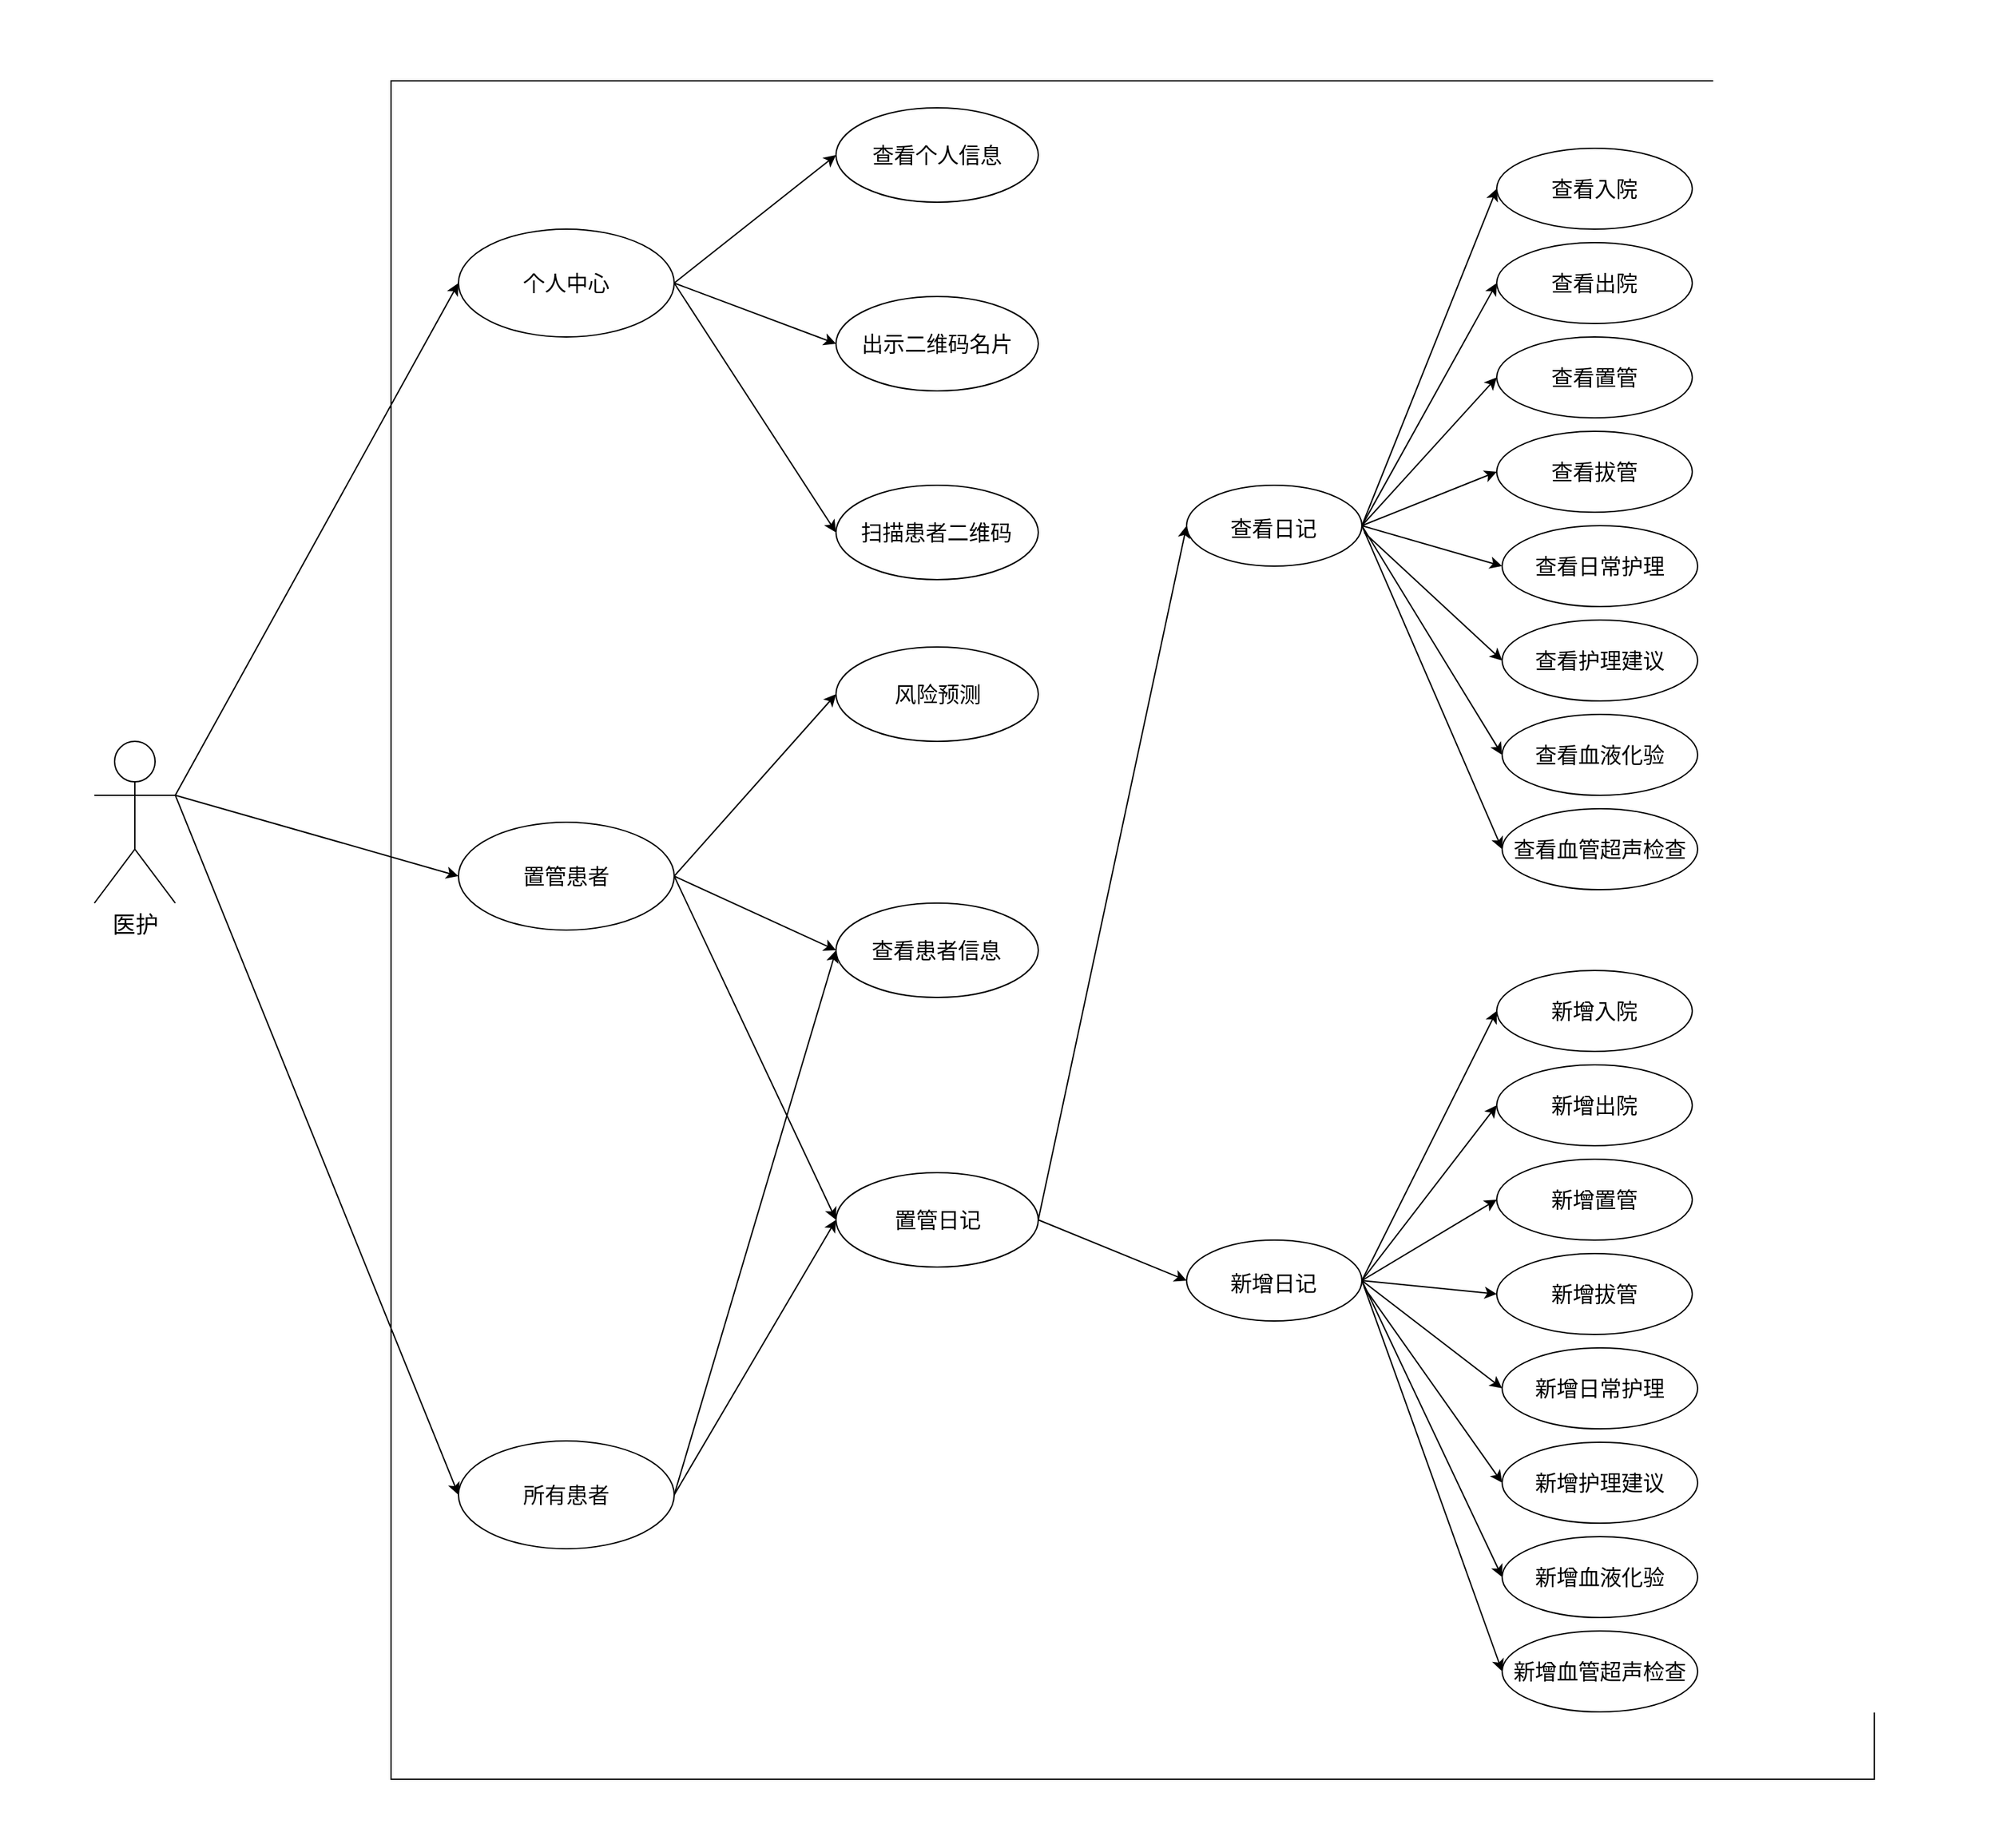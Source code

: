 <mxfile version="24.2.5" type="github">
  <diagram name="第 1 页" id="9FuAQy3JTvqWWIftWs33">
    <mxGraphModel dx="1201" dy="833" grid="1" gridSize="10" guides="1" tooltips="1" connect="1" arrows="1" fold="1" page="1" pageScale="1" pageWidth="827" pageHeight="1169" math="0" shadow="0">
      <root>
        <mxCell id="0" />
        <mxCell id="1" parent="0" />
        <mxCell id="ichc71M4sZUzO8VB6wK0-1" value="" style="rounded=0;whiteSpace=wrap;html=1;strokeColor=none;movable=1;resizable=1;rotatable=1;deletable=1;editable=1;locked=0;connectable=1;" parent="1" vertex="1">
          <mxGeometry x="130" y="20" width="1480" height="1370" as="geometry" />
        </mxCell>
        <mxCell id="ichc71M4sZUzO8VB6wK0-3" value="" style="rounded=0;whiteSpace=wrap;html=1;movable=1;resizable=1;rotatable=1;deletable=1;editable=1;locked=0;connectable=1;" parent="1" vertex="1">
          <mxGeometry x="420" y="80" width="1100" height="1260" as="geometry" />
        </mxCell>
        <mxCell id="ichc71M4sZUzO8VB6wK0-2" value="医护" style="shape=umlActor;verticalLabelPosition=bottom;verticalAlign=top;html=1;outlineConnect=0;fontSize=17;" parent="1" vertex="1">
          <mxGeometry x="200" y="570" width="60" height="120" as="geometry" />
        </mxCell>
        <mxCell id="ichc71M4sZUzO8VB6wK0-4" value="" style="endArrow=classic;html=1;rounded=0;exitX=1;exitY=0.333;exitDx=0;exitDy=0;exitPerimeter=0;entryX=0;entryY=0.5;entryDx=0;entryDy=0;" parent="1" source="ichc71M4sZUzO8VB6wK0-2" target="ichc71M4sZUzO8VB6wK0-6" edge="1">
          <mxGeometry width="50" height="50" relative="1" as="geometry">
            <mxPoint x="360" y="610" as="sourcePoint" />
            <mxPoint x="410" y="560" as="targetPoint" />
          </mxGeometry>
        </mxCell>
        <mxCell id="ichc71M4sZUzO8VB6wK0-64" value="" style="group" parent="1" vertex="1" connectable="0">
          <mxGeometry x="470" y="630" width="160" height="80" as="geometry" />
        </mxCell>
        <mxCell id="ichc71M4sZUzO8VB6wK0-6" value="" style="ellipse;whiteSpace=wrap;html=1;" parent="ichc71M4sZUzO8VB6wK0-64" vertex="1">
          <mxGeometry width="160" height="80" as="geometry" />
        </mxCell>
        <mxCell id="ichc71M4sZUzO8VB6wK0-7" value="&lt;span style=&quot;font-size: 16px;&quot;&gt;置管患者&lt;/span&gt;" style="text;html=1;align=center;verticalAlign=middle;whiteSpace=wrap;rounded=0;" parent="ichc71M4sZUzO8VB6wK0-64" vertex="1">
          <mxGeometry x="35" y="25" width="90" height="30" as="geometry" />
        </mxCell>
        <mxCell id="ichc71M4sZUzO8VB6wK0-74" value="" style="endArrow=classic;html=1;rounded=0;exitX=1;exitY=0.5;exitDx=0;exitDy=0;entryX=0;entryY=0.5;entryDx=0;entryDy=0;" parent="1" source="ichc71M4sZUzO8VB6wK0-6" target="ichc71M4sZUzO8VB6wK0-76" edge="1">
          <mxGeometry width="50" height="50" relative="1" as="geometry">
            <mxPoint x="640" y="520" as="sourcePoint" />
            <mxPoint x="790" y="470" as="targetPoint" />
          </mxGeometry>
        </mxCell>
        <mxCell id="ichc71M4sZUzO8VB6wK0-75" value="" style="group" parent="1" vertex="1" connectable="0">
          <mxGeometry x="750" y="690" width="150" height="70" as="geometry" />
        </mxCell>
        <mxCell id="ichc71M4sZUzO8VB6wK0-76" value="" style="ellipse;whiteSpace=wrap;html=1;" parent="ichc71M4sZUzO8VB6wK0-75" vertex="1">
          <mxGeometry width="150" height="70" as="geometry" />
        </mxCell>
        <mxCell id="ichc71M4sZUzO8VB6wK0-77" value="&lt;span style=&quot;font-size: 16px;&quot;&gt;查看患者信息&lt;/span&gt;" style="text;html=1;align=center;verticalAlign=middle;whiteSpace=wrap;rounded=0;" parent="ichc71M4sZUzO8VB6wK0-75" vertex="1">
          <mxGeometry x="17.308" y="21.875" width="115.385" height="26.25" as="geometry" />
        </mxCell>
        <mxCell id="ichc71M4sZUzO8VB6wK0-80" value="" style="endArrow=classic;html=1;rounded=0;exitX=1;exitY=0.5;exitDx=0;exitDy=0;entryX=0;entryY=0.5;entryDx=0;entryDy=0;" parent="1" source="ichc71M4sZUzO8VB6wK0-6" target="ichc71M4sZUzO8VB6wK0-82" edge="1">
          <mxGeometry width="50" height="50" relative="1" as="geometry">
            <mxPoint x="730" y="850" as="sourcePoint" />
            <mxPoint x="790" y="620" as="targetPoint" />
          </mxGeometry>
        </mxCell>
        <mxCell id="ichc71M4sZUzO8VB6wK0-81" value="" style="group" parent="1" vertex="1" connectable="0">
          <mxGeometry x="750" y="890" width="150" height="70" as="geometry" />
        </mxCell>
        <mxCell id="ichc71M4sZUzO8VB6wK0-82" value="" style="ellipse;whiteSpace=wrap;html=1;" parent="ichc71M4sZUzO8VB6wK0-81" vertex="1">
          <mxGeometry width="150" height="70" as="geometry" />
        </mxCell>
        <mxCell id="ichc71M4sZUzO8VB6wK0-83" value="&lt;span style=&quot;font-size: 16px;&quot;&gt;置管日记&lt;/span&gt;" style="text;html=1;align=center;verticalAlign=middle;whiteSpace=wrap;rounded=0;" parent="ichc71M4sZUzO8VB6wK0-81" vertex="1">
          <mxGeometry x="8.654" y="21.875" width="132.692" height="26.25" as="geometry" />
        </mxCell>
        <mxCell id="ichc71M4sZUzO8VB6wK0-86" value="" style="endArrow=classic;html=1;rounded=0;exitX=1;exitY=0.5;exitDx=0;exitDy=0;entryX=0;entryY=0.5;entryDx=0;entryDy=0;" parent="1" source="ichc71M4sZUzO8VB6wK0-6" target="ichc71M4sZUzO8VB6wK0-88" edge="1">
          <mxGeometry width="50" height="50" relative="1" as="geometry">
            <mxPoint x="730" y="810" as="sourcePoint" />
            <mxPoint x="790" y="730" as="targetPoint" />
          </mxGeometry>
        </mxCell>
        <mxCell id="ichc71M4sZUzO8VB6wK0-87" value="" style="group" parent="1" vertex="1" connectable="0">
          <mxGeometry x="750" y="500" width="150" height="70" as="geometry" />
        </mxCell>
        <mxCell id="ichc71M4sZUzO8VB6wK0-88" value="" style="ellipse;whiteSpace=wrap;html=1;" parent="ichc71M4sZUzO8VB6wK0-87" vertex="1">
          <mxGeometry width="150" height="70" as="geometry" />
        </mxCell>
        <mxCell id="ichc71M4sZUzO8VB6wK0-89" value="&lt;span style=&quot;font-size: 16px;&quot;&gt;风险预测&lt;/span&gt;&lt;span style=&quot;color: rgba(0, 0, 0, 0); font-family: monospace; font-size: 0px; text-align: start; text-wrap: nowrap;&quot;&gt;%3CmxGraphModel%3E%3Croot%3E%3CmxCell%20id%3D%220%22%2F%3E%3CmxCell%20id%3D%221%22%20parent%3D%220%22%2F%3E%3CmxCell%20id%3D%222%22%20value%3D%22%22%20style%3D%22group%22%20vertex%3D%221%22%20connectable%3D%220%22%20parent%3D%221%22%3E%3CmxGeometry%20x%3D%22655%22%20y%3D%22410%22%20width%3D%22160%22%20height%3D%2280%22%20as%3D%22geometry%22%2F%3E%3C%2FmxCell%3E%3CmxCell%20id%3D%223%22%20value%3D%22%22%20style%3D%22ellipse%3BwhiteSpace%3Dwrap%3Bhtml%3D1%3B%22%20vertex%3D%221%22%20parent%3D%222%22%3E%3CmxGeometry%20width%3D%22160%22%20height%3D%2280%22%20as%3D%22geometry%22%2F%3E%3C%2FmxCell%3E%3CmxCell%20id%3D%224%22%20value%3D%22%26lt%3Bspan%20style%3D%26quot%3Bfont-size%3A%2016px%3B%26quot%3B%26gt%3B%E6%96%B0%E5%A2%9E%E6%97%A5%E8%AE%B0%26lt%3B%2Fspan%26gt%3B%22%20style%3D%22text%3Bhtml%3D1%3Balign%3Dcenter%3BverticalAlign%3Dmiddle%3BwhiteSpace%3Dwrap%3Brounded%3D0%3B%22%20vertex%3D%221%22%20parent%3D%222%22%3E%3CmxGeometry%20x%3D%2227.5%22%20y%3D%2225%22%20width%3D%22105%22%20height%3D%2230%22%20as%3D%22geometry%22%2F%3E%3C%2FmxCell%3E%3CmxCell%20id%3D%225%22%20value%3D%22%22%20style%3D%22group%22%20vertex%3D%221%22%20connectable%3D%220%22%20parent%3D%221%22%3E%3CmxGeometry%20x%3D%22655%22%20y%3D%22760%22%20width%3D%22160%22%20height%3D%2280%22%20as%3D%22geometry%22%2F%3E%3C%2FmxCell%3E%3CmxCell%20id%3D%226%22%20value%3D%22%22%20style%3D%22ellipse%3BwhiteSpace%3Dwrap%3Bhtml%3D1%3B%22%20vertex%3D%221%22%20parent%3D%225%22%3E%3CmxGeometry%20width%3D%22160%22%20height%3D%2280%22%20as%3D%22geometry%22%2F%3E%3C%2FmxCell%3E%3CmxCell%20id%3D%227%22%20value%3D%22%26lt%3Bspan%20style%3D%26quot%3Bfont-size%3A%2016px%3B%26quot%3B%26gt%3B%E6%9F%A5%E7%9C%8B%E6%97%A5%E8%AE%B0%26lt%3B%2Fspan%26gt%3B%22%20style%3D%22text%3Bhtml%3D1%3Balign%3Dcenter%3BverticalAlign%3Dmiddle%3BwhiteSpace%3Dwrap%3Brounded%3D0%3B%22%20vertex%3D%221%22%20parent%3D%225%22%3E%3CmxGeometry%20x%3D%2235%22%20y%3D%2228%22%20width%3D%2290%22%20height%3D%2230%22%20as%3D%22geometry%22%2F%3E%3C%2FmxCell%3E%3CmxCell%20id%3D%228%22%20value%3D%22%22%20style%3D%22endArrow%3Dclassic%3Bhtml%3D1%3Brounded%3D0%3BexitX%3D1%3BexitY%3D0.5%3BexitDx%3D0%3BexitDy%3D0%3BentryX%3D0%3BentryY%3D0.5%3BentryDx%3D0%3BentryDy%3D0%3B%22%20edge%3D%221%22%20source%3D%223%22%20target%3D%2210%22%20parent%3D%221%22%3E%3CmxGeometry%20width%3D%2250%22%20height%3D%2250%22%20relative%3D%221%22%20as%3D%22geometry%22%3E%3CmxPoint%20x%3D%22810%22%20y%3D%22600%22%20as%3D%22sourcePoint%22%2F%3E%3CmxPoint%20x%3D%221050%22%20y%3D%22370%22%20as%3D%22targetPoint%22%2F%3E%3C%2FmxGeometry%3E%3C%2FmxCell%3E%3CmxCell%20id%3D%229%22%20value%3D%22%22%20style%3D%22group%22%20vertex%3D%221%22%20connectable%3D%220%22%20parent%3D%221%22%3E%3CmxGeometry%20x%3D%22930%22%20y%3D%22240%22%20width%3D%22145%22%20height%3D%2260%22%20as%3D%22geometry%22%2F%3E%3C%2FmxCell%3E%3CmxCell%20id%3D%2210%22%20value%3D%22%22%20style%3D%22ellipse%3BwhiteSpace%3Dwrap%3Bhtml%3D1%3B%22%20vertex%3D%221%22%20parent%3D%229%22%3E%3CmxGeometry%20width%3D%22145%22%20height%3D%2260%22%20as%3D%22geometry%22%2F%3E%3C%2FmxCell%3E%3CmxCell%20id%3D%2211%22%20value%3D%22%26lt%3Bspan%20style%3D%26quot%3Bfont-size%3A%2016px%3B%26quot%3B%26gt%3B%E6%96%B0%E5%A2%9E%E8%A1%80%E7%AE%A1%E8%B6%85%E5%A3%B0%E6%A3%80%E6%9F%A5%26lt%3B%2Fspan%26gt%3B%22%20style%3D%22text%3Bhtml%3D1%3Balign%3Dcenter%3BverticalAlign%3Dmiddle%3BwhiteSpace%3Dwrap%3Brounded%3D0%3B%22%20vertex%3D%221%22%20parent%3D%229%22%3E%3CmxGeometry%20x%3D%227.02%22%20y%3D%2218.75%22%20width%3D%22130.96%22%20height%3D%2222.5%22%20as%3D%22geometry%22%2F%3E%3C%2FmxCell%3E%3CmxCell%20id%3D%2212%22%20value%3D%22%22%20style%3D%22endArrow%3Dclassic%3Bhtml%3D1%3Brounded%3D0%3BentryX%3D0%3BentryY%3D0.5%3BentryDx%3D0%3BentryDy%3D0%3BexitX%3D1%3BexitY%3D0.5%3BexitDx%3D0%3BexitDy%3D0%3B%22%20edge%3D%221%22%20source%3D%223%22%20target%3D%2214%22%20parent%3D%221%22%3E%3CmxGeometry%20width%3D%2250%22%20height%3D%2250%22%20relative%3D%221%22%20as%3D%22geometry%22%3E%3CmxPoint%20x%3D%22890%22%20y%3D%22550%22%20as%3D%22sourcePoint%22%2F%3E%3CmxPoint%20x%3D%221125%22%20y%3D%22470%22%20as%3D%22targetPoint%22%2F%3E%3C%2FmxGeometry%3E%3C%2FmxCell%3E%3CmxCell%20id%3D%2213%22%20value%3D%22%22%20style%3D%22group%22%20vertex%3D%221%22%20connectable%3D%220%22%20parent%3D%221%22%3E%3CmxGeometry%20x%3D%22930%22%20y%3D%22310%22%20width%3D%22145%22%20height%3D%2260%22%20as%3D%22geometry%22%2F%3E%3C%2FmxCell%3E%3CmxCell%20id%3D%2214%22%20value%3D%22%22%20style%3D%22ellipse%3BwhiteSpace%3Dwrap%3Bhtml%3D1%3B%22%20vertex%3D%221%22%20parent%3D%2213%22%3E%3CmxGeometry%20width%3D%22145%22%20height%3D%2260%22%20as%3D%22geometry%22%2F%3E%3C%2FmxCell%3E%3CmxCell%20id%3D%2215%22%20value%3D%22%26lt%3Bspan%20style%3D%26quot%3Bfont-size%3A%2016px%3B%26quot%3B%26gt%3B%E6%96%B0%E5%A2%9E%E6%8B%94%E7%AE%A1%26lt%3B%2Fspan%26gt%3B%22%20style%3D%22text%3Bhtml%3D1%3Balign%3Dcenter%3BverticalAlign%3Dmiddle%3BwhiteSpace%3Dwrap%3Brounded%3D0%3B%22%20vertex%3D%221%22%20parent%3D%2213%22%3E%3CmxGeometry%20x%3D%227.02%22%20y%3D%2218.75%22%20width%3D%22130.96%22%20height%3D%2222.5%22%20as%3D%22geometry%22%2F%3E%3C%2FmxCell%3E%3CmxCell%20id%3D%2216%22%20value%3D%22%22%20style%3D%22endArrow%3Dclassic%3Bhtml%3D1%3Brounded%3D0%3BexitX%3D1%3BexitY%3D0.5%3BexitDx%3D0%3BexitDy%3D0%3BentryX%3D0%3BentryY%3D0.5%3BentryDx%3D0%3BentryDy%3D0%3B%22%20edge%3D%221%22%20source%3D%223%22%20target%3D%2218%22%20parent%3D%221%22%3E%3CmxGeometry%20width%3D%2250%22%20height%3D%2250%22%20relative%3D%221%22%20as%3D%22geometry%22%3E%3CmxPoint%20x%3D%22800.0%22%20y%3D%22570%22%20as%3D%22sourcePoint%22%2F%3E%3CmxPoint%20x%3D%221055%22%20y%3D%22510%22%20as%3D%22targetPoint%22%2F%3E%3C%2FmxGeometry%3E%3C%2FmxCell%3E%3CmxCell%20id%3D%2217%22%20value%3D%22%22%20style%3D%22group%22%20vertex%3D%221%22%20connectable%3D%220%22%20parent%3D%221%22%3E%3CmxGeometry%20x%3D%22930%22%20y%3D%22380%22%20width%3D%22145%22%20height%3D%2260%22%20as%3D%22geometry%22%2F%3E%3C%2FmxCell%3E%3CmxCell%20id%3D%2218%22%20value%3D%22%22%20style%3D%22ellipse%3BwhiteSpace%3Dwrap%3Bhtml%3D1%3B%22%20vertex%3D%221%22%20parent%3D%2217%22%3E%3CmxGeometry%20width%3D%22145%22%20height%3D%2260%22%20as%3D%22geometry%22%2F%3E%3C%2FmxCell%3E%3CmxCell%20id%3D%2219%22%20value%3D%22%26lt%3Bspan%20style%3D%26quot%3Bfont-size%3A%2016px%3B%26quot%3B%26gt%3B%E6%96%B0%E5%A2%9E%E8%A1%80%E6%B6%B2%E5%8C%96%E9%AA%8C%26lt%3B%2Fspan%26gt%3B%22%20style%3D%22text%3Bhtml%3D1%3Balign%3Dcenter%3BverticalAlign%3Dmiddle%3BwhiteSpace%3Dwrap%3Brounded%3D0%3B%22%20vertex%3D%221%22%20parent%3D%2217%22%3E%3CmxGeometry%20x%3D%227.02%22%20y%3D%2218.75%22%20width%3D%22130.96%22%20height%3D%2222.5%22%20as%3D%22geometry%22%2F%3E%3C%2FmxCell%3E%3CmxCell%20id%3D%2220%22%20value%3D%22%22%20style%3D%22endArrow%3Dclassic%3Bhtml%3D1%3Brounded%3D0%3BexitX%3D1%3BexitY%3D0.5%3BexitDx%3D0%3BexitDy%3D0%3BentryX%3D0%3BentryY%3D0.5%3BentryDx%3D0%3BentryDy%3D0%3B%22%20edge%3D%221%22%20source%3D%223%22%20target%3D%2222%22%20parent%3D%221%22%3E%3CmxGeometry%20width%3D%2250%22%20height%3D%2250%22%20relative%3D%221%22%20as%3D%22geometry%22%3E%3CmxPoint%20x%3D%22825%22%20y%3D%22510%22%20as%3D%22sourcePoint%22%2F%3E%3CmxPoint%20x%3D%221065%22%20y%3D%22570%22%20as%3D%22targetPoint%22%2F%3E%3C%2FmxGeometry%3E%3C%2FmxCell%3E%3CmxCell%20id%3D%2221%22%20value%3D%22%22%20style%3D%22group%22%20vertex%3D%221%22%20connectable%3D%220%22%20parent%3D%221%22%3E%3CmxGeometry%20x%3D%22930%22%20y%3D%22450%22%20width%3D%22145%22%20height%3D%2260%22%20as%3D%22geometry%22%2F%3E%3C%2FmxCell%3E%3CmxCell%20id%3D%2222%22%20value%3D%22%22%20style%3D%22ellipse%3BwhiteSpace%3Dwrap%3Bhtml%3D1%3B%22%20vertex%3D%221%22%20parent%3D%2221%22%3E%3CmxGeometry%20width%3D%22145%22%20height%3D%2260%22%20as%3D%22geometry%22%2F%3E%3C%2FmxCell%3E%3CmxCell%20id%3D%2223%22%20value%3D%22%26lt%3Bspan%20style%3D%26quot%3Bfont-size%3A%2016px%3B%26quot%3B%26gt%3B%E6%96%B0%E5%A2%9E%E6%97%A5%E5%B8%B8%E6%8A%A4%E7%90%86%26lt%3B%2Fspan%26gt%3B%22%20style%3D%22text%3Bhtml%3D1%3Balign%3Dcenter%3BverticalAlign%3Dmiddle%3BwhiteSpace%3Dwrap%3Brounded%3D0%3B%22%20vertex%3D%221%22%20parent%3D%2221%22%3E%3CmxGeometry%20x%3D%227.02%22%20y%3D%2218.75%22%20width%3D%22130.96%22%20height%3D%2222.5%22%20as%3D%22geometry%22%2F%3E%3C%2FmxCell%3E%3CmxCell%20id%3D%2224%22%20value%3D%22%22%20style%3D%22endArrow%3Dclassic%3Bhtml%3D1%3Brounded%3D0%3BexitX%3D1%3BexitY%3D0.5%3BexitDx%3D0%3BexitDy%3D0%3BentryX%3D0%3BentryY%3D0.5%3BentryDx%3D0%3BentryDy%3D0%3B%22%20edge%3D%221%22%20source%3D%226%22%20target%3D%2226%22%20parent%3D%221%22%3E%3CmxGeometry%20width%3D%2250%22%20height%3D%2250%22%20relative%3D%221%22%20as%3D%22geometry%22%3E%3CmxPoint%20x%3D%22840%22%20y%3D%22820%22%20as%3D%22sourcePoint%22%2F%3E%3CmxPoint%20x%3D%221075%22%20y%3D%22740%22%20as%3D%22targetPoint%22%2F%3E%3C%2FmxGeometry%3E%3C%2FmxCell%3E%3CmxCell%20id%3D%2225%22%20value%3D%22%22%20style%3D%22group%22%20vertex%3D%221%22%20connectable%3D%220%22%20parent%3D%221%22%3E%3CmxGeometry%20x%3D%22930%22%20y%3D%22550%22%20width%3D%22145%22%20height%3D%2260%22%20as%3D%22geometry%22%2F%3E%3C%2FmxCell%3E%3CmxCell%20id%3D%2226%22%20value%3D%22%22%20style%3D%22ellipse%3BwhiteSpace%3Dwrap%3Bhtml%3D1%3B%22%20vertex%3D%221%22%20parent%3D%2225%22%3E%3CmxGeometry%20width%3D%22145%22%20height%3D%2260%22%20as%3D%22geometry%22%2F%3E%3C%2FmxCell%3E%3CmxCell%20id%3D%2227%22%20value%3D%22%26lt%3Bspan%20style%3D%26quot%3Bfont-size%3A%2016px%3B%26quot%3B%26gt%3B%E6%9F%A5%E7%9C%8B%E5%85%A5%E9%99%A2%26lt%3B%2Fspan%26gt%3B%22%20style%3D%22text%3Bhtml%3D1%3Balign%3Dcenter%3BverticalAlign%3Dmiddle%3BwhiteSpace%3Dwrap%3Brounded%3D0%3B%22%20vertex%3D%221%22%20parent%3D%2225%22%3E%3CmxGeometry%20x%3D%227.02%22%20y%3D%2218.75%22%20width%3D%22130.96%22%20height%3D%2222.5%22%20as%3D%22geometry%22%2F%3E%3C%2FmxCell%3E%3CmxCell%20id%3D%2228%22%20value%3D%22%22%20style%3D%22endArrow%3Dclassic%3Bhtml%3D1%3Brounded%3D0%3BentryX%3D0%3BentryY%3D0.5%3BentryDx%3D0%3BentryDy%3D0%3BexitX%3D1%3BexitY%3D0.5%3BexitDx%3D0%3BexitDy%3D0%3B%22%20edge%3D%221%22%20source%3D%226%22%20target%3D%2230%22%20parent%3D%221%22%3E%3CmxGeometry%20width%3D%2250%22%20height%3D%2250%22%20relative%3D%221%22%20as%3D%22geometry%22%3E%3CmxPoint%20x%3D%22840%22%20y%3D%22820%22%20as%3D%22sourcePoint%22%2F%3E%3CmxPoint%20x%3D%221150%22%20y%3D%22840%22%20as%3D%22targetPoint%22%2F%3E%3C%2FmxGeometry%3E%3C%2FmxCell%3E%3CmxCell%20id%3D%2229%22%20value%3D%22%22%20style%3D%22group%22%20vertex%3D%221%22%20connectable%3D%220%22%20parent%3D%221%22%3E%3CmxGeometry%20x%3D%22930%22%20y%3D%22620%22%20width%3D%22145%22%20height%3D%2260%22%20as%3D%22geometry%22%2F%3E%3C%2FmxCell%3E%3CmxCell%20id%3D%2230%22%20value%3D%22%22%20style%3D%22ellipse%3BwhiteSpace%3Dwrap%3Bhtml%3D1%3B%22%20vertex%3D%221%22%20parent%3D%2229%22%3E%3CmxGeometry%20width%3D%22145%22%20height%3D%2260%22%20as%3D%22geometry%22%2F%3E%3C%2FmxCell%3E%3CmxCell%20id%3D%2231%22%20value%3D%22%26lt%3Bspan%20style%3D%26quot%3Bfont-size%3A%2016px%3B%26quot%3B%26gt%3B%E6%9F%A5%E7%9C%8B%E5%87%BA%E9%99%A2%26lt%3B%2Fspan%26gt%3B%22%20style%3D%22text%3Bhtml%3D1%3Balign%3Dcenter%3BverticalAlign%3Dmiddle%3BwhiteSpace%3Dwrap%3Brounded%3D0%3B%22%20vertex%3D%221%22%20parent%3D%2229%22%3E%3CmxGeometry%20x%3D%227.02%22%20y%3D%2218.75%22%20width%3D%22130.96%22%20height%3D%2222.5%22%20as%3D%22geometry%22%2F%3E%3C%2FmxCell%3E%3CmxCell%20id%3D%2232%22%20value%3D%22%22%20style%3D%22endArrow%3Dclassic%3Bhtml%3D1%3Brounded%3D0%3BentryX%3D0%3BentryY%3D0.5%3BentryDx%3D0%3BentryDy%3D0%3BexitX%3D1%3BexitY%3D0.5%3BexitDx%3D0%3BexitDy%3D0%3B%22%20edge%3D%221%22%20source%3D%226%22%20target%3D%2234%22%20parent%3D%221%22%3E%3CmxGeometry%20width%3D%2250%22%20height%3D%2250%22%20relative%3D%221%22%20as%3D%22geometry%22%3E%3CmxPoint%20x%3D%22820%22%20y%3D%22660%22%20as%3D%22sourcePoint%22%2F%3E%3CmxPoint%20x%3D%221080%22%20y%3D%22880%22%20as%3D%22targetPoint%22%2F%3E%3C%2FmxGeometry%3E%3C%2FmxCell%3E%3CmxCell%20id%3D%2233%22%20value%3D%22%22%20style%3D%22group%22%20vertex%3D%221%22%20connectable%3D%220%22%20parent%3D%221%22%3E%3CmxGeometry%20x%3D%22930%22%20y%3D%22690%22%20width%3D%22145%22%20height%3D%2260%22%20as%3D%22geometry%22%2F%3E%3C%2FmxCell%3E%3CmxCell%20id%3D%2234%22%20value%3D%22%22%20style%3D%22ellipse%3BwhiteSpace%3Dwrap%3Bhtml%3D1%3B%22%20vertex%3D%221%22%20parent%3D%2233%22%3E%3CmxGeometry%20width%3D%22145%22%20height%3D%2260%22%20as%3D%22geometry%22%2F%3E%3C%2FmxCell%3E%3CmxCell%20id%3D%2235%22%20value%3D%22%26lt%3Bspan%20style%3D%26quot%3Bfont-size%3A%2016px%3B%26quot%3B%26gt%3B%E6%9F%A5%E7%9C%8B%E7%BD%AE%E7%AE%A1%26lt%3B%2Fspan%26gt%3B%22%20style%3D%22text%3Bhtml%3D1%3Balign%3Dcenter%3BverticalAlign%3Dmiddle%3BwhiteSpace%3Dwrap%3Brounded%3D0%3B%22%20vertex%3D%221%22%20parent%3D%2233%22%3E%3CmxGeometry%20x%3D%227.02%22%20y%3D%2218.75%22%20width%3D%22130.96%22%20height%3D%2222.5%22%20as%3D%22geometry%22%2F%3E%3C%2FmxCell%3E%3CmxCell%20id%3D%2236%22%20value%3D%22%22%20style%3D%22endArrow%3Dclassic%3Bhtml%3D1%3Brounded%3D0%3BexitX%3D1%3BexitY%3D0.5%3BexitDx%3D0%3BexitDy%3D0%3BentryX%3D0%3BentryY%3D0.5%3BentryDx%3D0%3BentryDy%3D0%3B%22%20edge%3D%221%22%20source%3D%226%22%20target%3D%2238%22%20parent%3D%221%22%3E%3CmxGeometry%20width%3D%2250%22%20height%3D%2250%22%20relative%3D%221%22%20as%3D%22geometry%22%3E%3CmxPoint%20x%3D%22840%22%20y%3D%22820%22%20as%3D%22sourcePoint%22%2F%3E%3CmxPoint%20x%3D%221090%22%20y%3D%22940%22%20as%3D%22targetPoint%22%2F%3E%3C%2FmxGeometry%3E%3C%2FmxCell%3E%3CmxCell%20id%3D%2237%22%20value%3D%22%22%20style%3D%22group%22%20vertex%3D%221%22%20connectable%3D%220%22%20parent%3D%221%22%3E%3CmxGeometry%20x%3D%22930%22%20y%3D%22760%22%20width%3D%22145%22%20height%3D%2260%22%20as%3D%22geometry%22%2F%3E%3C%2FmxCell%3E%3CmxCell%20id%3D%2238%22%20value%3D%22%22%20style%3D%22ellipse%3BwhiteSpace%3Dwrap%3Bhtml%3D1%3B%22%20vertex%3D%221%22%20parent%3D%2237%22%3E%3CmxGeometry%20width%3D%22145%22%20height%3D%2260%22%20as%3D%22geometry%22%2F%3E%3C%2FmxCell%3E%3CmxCell%20id%3D%2239%22%20value%3D%22%26lt%3Bspan%20style%3D%26quot%3Bfont-size%3A%2016px%3B%26quot%3B%26gt%3B%E6%9F%A5%E7%9C%8B%E6%8B%94%E7%AE%A1%26lt%3B%2Fspan%26gt%3B%22%20style%3D%22text%3Bhtml%3D1%3Balign%3Dcenter%3BverticalAlign%3Dmiddle%3BwhiteSpace%3Dwrap%3Brounded%3D0%3B%22%20vertex%3D%221%22%20parent%3D%2237%22%3E%3CmxGeometry%20x%3D%227.02%22%20y%3D%2218.75%22%20width%3D%22130.96%22%20height%3D%2222.5%22%20as%3D%22geometry%22%2F%3E%3C%2FmxCell%3E%3CmxCell%20id%3D%2240%22%20value%3D%22%22%20style%3D%22endArrow%3Dclassic%3Bhtml%3D1%3Brounded%3D0%3BexitX%3D1%3BexitY%3D0.5%3BexitDx%3D0%3BexitDy%3D0%3BentryX%3D0%3BentryY%3D0.5%3BentryDx%3D0%3BentryDy%3D0%3B%22%20edge%3D%221%22%20source%3D%226%22%20target%3D%2242%22%20parent%3D%221%22%3E%3CmxGeometry%20width%3D%2250%22%20height%3D%2250%22%20relative%3D%221%22%20as%3D%22geometry%22%3E%3CmxPoint%20x%3D%22819%22%20y%3D%22940%22%20as%3D%22sourcePoint%22%2F%3E%3CmxPoint%20x%3D%221079%22%20y%3D%221020%22%20as%3D%22targetPoint%22%2F%3E%3C%2FmxGeometry%3E%3C%2FmxCell%3E%3CmxCell%20id%3D%2241%22%20value%3D%22%22%20style%3D%22group%22%20vertex%3D%221%22%20connectable%3D%220%22%20parent%3D%221%22%3E%3CmxGeometry%20x%3D%22934%22%20y%3D%22830%22%20width%3D%22145%22%20height%3D%2260%22%20as%3D%22geometry%22%2F%3E%3C%2FmxCell%3E%3CmxCell%20id%3D%2242%22%20value%3D%22%22%20style%3D%22ellipse%3BwhiteSpace%3Dwrap%3Bhtml%3D1%3B%22%20vertex%3D%221%22%20parent%3D%2241%22%3E%3CmxGeometry%20width%3D%22145%22%20height%3D%2260%22%20as%3D%22geometry%22%2F%3E%3C%2FmxCell%3E%3CmxCell%20id%3D%2243%22%20value%3D%22%26lt%3Bspan%20style%3D%26quot%3Bfont-size%3A%2016px%3B%26quot%3B%26gt%3B%E6%9F%A5%E7%9C%8B%E6%97%A5%E5%B8%B8%E6%8A%A4%E7%90%86%26lt%3B%2Fspan%26gt%3B%22%20style%3D%22text%3Bhtml%3D1%3Balign%3Dcenter%3BverticalAlign%3Dmiddle%3BwhiteSpace%3Dwrap%3Brounded%3D0%3B%22%20vertex%3D%221%22%20parent%3D%2241%22%3E%3CmxGeometry%20x%3D%227.02%22%20y%3D%2218.75%22%20width%3D%22130.96%22%20height%3D%2222.5%22%20as%3D%22geometry%22%2F%3E%3C%2FmxCell%3E%3CmxCell%20id%3D%2244%22%20value%3D%22%22%20style%3D%22endArrow%3Dclassic%3Bhtml%3D1%3Brounded%3D0%3BentryX%3D0%3BentryY%3D0.5%3BentryDx%3D0%3BentryDy%3D0%3BexitX%3D1.013%3BexitY%3D0.584%3BexitDx%3D0%3BexitDy%3D0%3BexitPerimeter%3D0%3B%22%20edge%3D%221%22%20source%3D%226%22%20target%3D%2246%22%20parent%3D%221%22%3E%3CmxGeometry%20width%3D%2250%22%20height%3D%2250%22%20relative%3D%221%22%20as%3D%22geometry%22%3E%3CmxPoint%20x%3D%22819%22%20y%3D%22940%22%20as%3D%22sourcePoint%22%2F%3E%3CmxPoint%20x%3D%221154%22%20y%3D%221120%22%20as%3D%22targetPoint%22%2F%3E%3C%2FmxGeometry%3E%3C%2FmxCell%3E%3CmxCell%20id%3D%2245%22%20value%3D%22%22%20style%3D%22group%22%20vertex%3D%221%22%20connectable%3D%220%22%20parent%3D%221%22%3E%3CmxGeometry%20x%3D%22934%22%20y%3D%22900%22%20width%3D%22145%22%20height%3D%2260%22%20as%3D%22geometry%22%2F%3E%3C%2FmxCell%3E%3CmxCell%20id%3D%2246%22%20value%3D%22%22%20style%3D%22ellipse%3BwhiteSpace%3Dwrap%3Bhtml%3D1%3B%22%20vertex%3D%221%22%20parent%3D%2245%22%3E%3CmxGeometry%20width%3D%22145%22%20height%3D%2260%22%20as%3D%22geometry%22%2F%3E%3C%2FmxCell%3E%3CmxCell%20id%3D%2247%22%20value%3D%22%26lt%3Bspan%20style%3D%26quot%3Bfont-size%3A%2016px%3B%26quot%3B%26gt%3B%E6%9F%A5%E7%9C%8B%E6%8A%A4%E7%90%86%E5%BB%BA%E8%AE%AE%26lt%3B%2Fspan%26gt%3B%22%20style%3D%22text%3Bhtml%3D1%3Balign%3Dcenter%3BverticalAlign%3Dmiddle%3BwhiteSpace%3Dwrap%3Brounded%3D0%3B%22%20vertex%3D%221%22%20parent%3D%2245%22%3E%3CmxGeometry%20x%3D%227.02%22%20y%3D%2218.75%22%20width%3D%22130.96%22%20height%3D%2222.5%22%20as%3D%22geometry%22%2F%3E%3C%2FmxCell%3E%3CmxCell%20id%3D%2248%22%20value%3D%22%22%20style%3D%22endArrow%3Dclassic%3Bhtml%3D1%3Brounded%3D0%3BentryX%3D0%3BentryY%3D0.5%3BentryDx%3D0%3BentryDy%3D0%3BexitX%3D1%3BexitY%3D0.5%3BexitDx%3D0%3BexitDy%3D0%3B%22%20edge%3D%221%22%20source%3D%226%22%20target%3D%2250%22%20parent%3D%221%22%3E%3CmxGeometry%20width%3D%2250%22%20height%3D%2250%22%20relative%3D%221%22%20as%3D%22geometry%22%3E%3CmxPoint%20x%3D%22819%22%20y%3D%22940%22%20as%3D%22sourcePoint%22%2F%3E%3CmxPoint%20x%3D%221084%22%20y%3D%221160%22%20as%3D%22targetPoint%22%2F%3E%3C%2FmxGeometry%3E%3C%2FmxCell%3E%3CmxCell%20id%3D%2249%22%20value%3D%22%22%20style%3D%22group%22%20vertex%3D%221%22%20connectable%3D%220%22%20parent%3D%221%22%3E%3CmxGeometry%20x%3D%22934%22%20y%3D%22970%22%20width%3D%22145%22%20height%3D%2260%22%20as%3D%22geometry%22%2F%3E%3C%2FmxCell%3E%3CmxCell%20id%3D%2250%22%20value%3D%22%22%20style%3D%22ellipse%3BwhiteSpace%3Dwrap%3Bhtml%3D1%3B%22%20vertex%3D%221%22%20parent%3D%2249%22%3E%3CmxGeometry%20width%3D%22145%22%20height%3D%2260%22%20as%3D%22geometry%22%2F%3E%3C%2FmxCell%3E%3CmxCell%20id%3D%2251%22%20value%3D%22%26lt%3Bspan%20style%3D%26quot%3Bfont-size%3A%2016px%3B%26quot%3B%26gt%3B%E6%9F%A5%E7%9C%8B%E8%A1%80%E6%B6%B2%E5%8C%96%E9%AA%8C%26lt%3B%2Fspan%26gt%3B%22%20style%3D%22text%3Bhtml%3D1%3Balign%3Dcenter%3BverticalAlign%3Dmiddle%3BwhiteSpace%3Dwrap%3Brounded%3D0%3B%22%20vertex%3D%221%22%20parent%3D%2249%22%3E%3CmxGeometry%20x%3D%227.02%22%20y%3D%2218.75%22%20width%3D%22130.96%22%20height%3D%2222.5%22%20as%3D%22geometry%22%2F%3E%3C%2FmxCell%3E%3CmxCell%20id%3D%2252%22%20value%3D%22%22%20style%3D%22endArrow%3Dclassic%3Bhtml%3D1%3Brounded%3D0%3BexitX%3D1%3BexitY%3D0.5%3BexitDx%3D0%3BexitDy%3D0%3BentryX%3D0%3BentryY%3D0.5%3BentryDx%3D0%3BentryDy%3D0%3B%22%20edge%3D%221%22%20source%3D%226%22%20target%3D%2254%22%20parent%3D%221%22%3E%3CmxGeometry%20width%3D%2250%22%20height%3D%2250%22%20relative%3D%221%22%20as%3D%22geometry%22%3E%3CmxPoint%20x%3D%22819%22%20y%3D%22940%22%20as%3D%22sourcePoint%22%2F%3E%3CmxPoint%20x%3D%221094%22%20y%3D%221220%22%20as%3D%22targetPoint%22%2F%3E%3C%2FmxGeometry%3E%3C%2FmxCell%3E%3CmxCell%20id%3D%2253%22%20value%3D%22%22%20style%3D%22group%22%20vertex%3D%221%22%20connectable%3D%220%22%20parent%3D%221%22%3E%3CmxGeometry%20x%3D%22934%22%20y%3D%221040%22%20width%3D%22145%22%20height%3D%2260%22%20as%3D%22geometry%22%2F%3E%3C%2FmxCell%3E%3CmxCell%20id%3D%2254%22%20value%3D%22%22%20style%3D%22ellipse%3BwhiteSpace%3Dwrap%3Bhtml%3D1%3B%22%20vertex%3D%221%22%20parent%3D%2253%22%3E%3CmxGeometry%20width%3D%22145%22%20height%3D%2260%22%20as%3D%22geometry%22%2F%3E%3C%2FmxCell%3E%3CmxCell%20id%3D%2255%22%20value%3D%22%26lt%3Bspan%20style%3D%26quot%3Bfont-size%3A%2016px%3B%26quot%3B%26gt%3B%E6%9F%A5%E7%9C%8B%E8%A1%80%E7%AE%A1%E8%B6%85%E5%A3%B0%E6%A3%80%E6%9F%A5%26lt%3B%2Fspan%26gt%3B%22%20style%3D%22text%3Bhtml%3D1%3Balign%3Dcenter%3BverticalAlign%3Dmiddle%3BwhiteSpace%3Dwrap%3Brounded%3D0%3B%22%20vertex%3D%221%22%20parent%3D%2253%22%3E%3CmxGeometry%20x%3D%227.02%22%20y%3D%2218.75%22%20width%3D%22130.96%22%20height%3D%2222.5%22%20as%3D%22geometry%22%2F%3E%3C%2FmxCell%3E%3C%2Froot%3E%3C%2FmxGraphModel%3E&lt;/span&gt;" style="text;html=1;align=center;verticalAlign=middle;whiteSpace=wrap;rounded=0;" parent="ichc71M4sZUzO8VB6wK0-87" vertex="1">
          <mxGeometry x="8.654" y="21.875" width="132.692" height="26.25" as="geometry" />
        </mxCell>
        <mxCell id="ichc71M4sZUzO8VB6wK0-94" value="" style="group" parent="1" vertex="1" connectable="0">
          <mxGeometry x="1010" y="380" width="130" height="60" as="geometry" />
        </mxCell>
        <mxCell id="ichc71M4sZUzO8VB6wK0-95" value="" style="ellipse;whiteSpace=wrap;html=1;" parent="ichc71M4sZUzO8VB6wK0-94" vertex="1">
          <mxGeometry width="130" height="60" as="geometry" />
        </mxCell>
        <mxCell id="ichc71M4sZUzO8VB6wK0-96" value="&lt;span style=&quot;font-size: 16px;&quot;&gt;查看日记&lt;/span&gt;" style="text;html=1;align=center;verticalAlign=middle;whiteSpace=wrap;rounded=0;" parent="ichc71M4sZUzO8VB6wK0-94" vertex="1">
          <mxGeometry x="28.438" y="21" width="73.125" height="22.5" as="geometry" />
        </mxCell>
        <mxCell id="ichc71M4sZUzO8VB6wK0-113" value="" style="endArrow=classic;html=1;rounded=0;exitX=1;exitY=0.5;exitDx=0;exitDy=0;entryX=0;entryY=0.5;entryDx=0;entryDy=0;" parent="1" source="ichc71M4sZUzO8VB6wK0-95" target="ichc71M4sZUzO8VB6wK0-115" edge="1">
          <mxGeometry width="50" height="50" relative="1" as="geometry">
            <mxPoint x="975" y="590" as="sourcePoint" />
            <mxPoint x="1210" y="510" as="targetPoint" />
          </mxGeometry>
        </mxCell>
        <mxCell id="ichc71M4sZUzO8VB6wK0-114" value="" style="group" parent="1" vertex="1" connectable="0">
          <mxGeometry x="1240" y="130" width="145" height="60" as="geometry" />
        </mxCell>
        <mxCell id="ichc71M4sZUzO8VB6wK0-115" value="" style="ellipse;whiteSpace=wrap;html=1;" parent="ichc71M4sZUzO8VB6wK0-114" vertex="1">
          <mxGeometry width="145" height="60" as="geometry" />
        </mxCell>
        <mxCell id="ichc71M4sZUzO8VB6wK0-116" value="&lt;span style=&quot;font-size: 16px;&quot;&gt;查看入院&lt;/span&gt;" style="text;html=1;align=center;verticalAlign=middle;whiteSpace=wrap;rounded=0;" parent="ichc71M4sZUzO8VB6wK0-114" vertex="1">
          <mxGeometry x="7.02" y="18.75" width="130.96" height="22.5" as="geometry" />
        </mxCell>
        <mxCell id="ichc71M4sZUzO8VB6wK0-117" value="" style="endArrow=classic;html=1;rounded=0;entryX=0;entryY=0.5;entryDx=0;entryDy=0;exitX=1;exitY=0.5;exitDx=0;exitDy=0;" parent="1" source="ichc71M4sZUzO8VB6wK0-95" target="ichc71M4sZUzO8VB6wK0-119" edge="1">
          <mxGeometry width="50" height="50" relative="1" as="geometry">
            <mxPoint x="975" y="590" as="sourcePoint" />
            <mxPoint x="1285" y="610" as="targetPoint" />
          </mxGeometry>
        </mxCell>
        <mxCell id="ichc71M4sZUzO8VB6wK0-118" value="" style="group" parent="1" vertex="1" connectable="0">
          <mxGeometry x="1240" y="200" width="145" height="60" as="geometry" />
        </mxCell>
        <mxCell id="ichc71M4sZUzO8VB6wK0-119" value="" style="ellipse;whiteSpace=wrap;html=1;" parent="ichc71M4sZUzO8VB6wK0-118" vertex="1">
          <mxGeometry width="145" height="60" as="geometry" />
        </mxCell>
        <mxCell id="ichc71M4sZUzO8VB6wK0-120" value="&lt;span style=&quot;font-size: 16px;&quot;&gt;查看出院&lt;/span&gt;" style="text;html=1;align=center;verticalAlign=middle;whiteSpace=wrap;rounded=0;" parent="ichc71M4sZUzO8VB6wK0-118" vertex="1">
          <mxGeometry x="7.02" y="18.75" width="130.96" height="22.5" as="geometry" />
        </mxCell>
        <mxCell id="ichc71M4sZUzO8VB6wK0-121" value="" style="endArrow=classic;html=1;rounded=0;entryX=0;entryY=0.5;entryDx=0;entryDy=0;exitX=1;exitY=0.5;exitDx=0;exitDy=0;" parent="1" source="ichc71M4sZUzO8VB6wK0-95" target="ichc71M4sZUzO8VB6wK0-123" edge="1">
          <mxGeometry width="50" height="50" relative="1" as="geometry">
            <mxPoint x="955" y="430" as="sourcePoint" />
            <mxPoint x="1215" y="650" as="targetPoint" />
          </mxGeometry>
        </mxCell>
        <mxCell id="ichc71M4sZUzO8VB6wK0-122" value="" style="group" parent="1" vertex="1" connectable="0">
          <mxGeometry x="1240" y="270" width="145" height="60" as="geometry" />
        </mxCell>
        <mxCell id="ichc71M4sZUzO8VB6wK0-123" value="" style="ellipse;whiteSpace=wrap;html=1;" parent="ichc71M4sZUzO8VB6wK0-122" vertex="1">
          <mxGeometry width="145" height="60" as="geometry" />
        </mxCell>
        <mxCell id="ichc71M4sZUzO8VB6wK0-124" value="&lt;span style=&quot;font-size: 16px;&quot;&gt;查看置管&lt;/span&gt;" style="text;html=1;align=center;verticalAlign=middle;whiteSpace=wrap;rounded=0;" parent="ichc71M4sZUzO8VB6wK0-122" vertex="1">
          <mxGeometry x="7.02" y="18.75" width="130.96" height="22.5" as="geometry" />
        </mxCell>
        <mxCell id="ichc71M4sZUzO8VB6wK0-125" value="" style="endArrow=classic;html=1;rounded=0;exitX=1;exitY=0.5;exitDx=0;exitDy=0;entryX=0;entryY=0.5;entryDx=0;entryDy=0;" parent="1" source="ichc71M4sZUzO8VB6wK0-95" target="ichc71M4sZUzO8VB6wK0-127" edge="1">
          <mxGeometry width="50" height="50" relative="1" as="geometry">
            <mxPoint x="975" y="590" as="sourcePoint" />
            <mxPoint x="1225" y="710" as="targetPoint" />
          </mxGeometry>
        </mxCell>
        <mxCell id="ichc71M4sZUzO8VB6wK0-126" value="" style="group" parent="1" vertex="1" connectable="0">
          <mxGeometry x="1240" y="340" width="145" height="60" as="geometry" />
        </mxCell>
        <mxCell id="ichc71M4sZUzO8VB6wK0-127" value="" style="ellipse;whiteSpace=wrap;html=1;" parent="ichc71M4sZUzO8VB6wK0-126" vertex="1">
          <mxGeometry width="145" height="60" as="geometry" />
        </mxCell>
        <mxCell id="ichc71M4sZUzO8VB6wK0-128" value="&lt;span style=&quot;font-size: 16px;&quot;&gt;查看拔管&lt;/span&gt;" style="text;html=1;align=center;verticalAlign=middle;whiteSpace=wrap;rounded=0;" parent="ichc71M4sZUzO8VB6wK0-126" vertex="1">
          <mxGeometry x="7.02" y="18.75" width="130.96" height="22.5" as="geometry" />
        </mxCell>
        <mxCell id="ichc71M4sZUzO8VB6wK0-129" value="" style="endArrow=classic;html=1;rounded=0;exitX=1;exitY=0.5;exitDx=0;exitDy=0;entryX=0;entryY=0.5;entryDx=0;entryDy=0;" parent="1" source="ichc71M4sZUzO8VB6wK0-95" target="ichc71M4sZUzO8VB6wK0-131" edge="1">
          <mxGeometry width="50" height="50" relative="1" as="geometry">
            <mxPoint x="954" y="710" as="sourcePoint" />
            <mxPoint x="1214" y="790" as="targetPoint" />
          </mxGeometry>
        </mxCell>
        <mxCell id="ichc71M4sZUzO8VB6wK0-130" value="" style="group" parent="1" vertex="1" connectable="0">
          <mxGeometry x="1244" y="410" width="145" height="60" as="geometry" />
        </mxCell>
        <mxCell id="ichc71M4sZUzO8VB6wK0-131" value="" style="ellipse;whiteSpace=wrap;html=1;" parent="ichc71M4sZUzO8VB6wK0-130" vertex="1">
          <mxGeometry width="145" height="60" as="geometry" />
        </mxCell>
        <mxCell id="ichc71M4sZUzO8VB6wK0-132" value="&lt;span style=&quot;font-size: 16px;&quot;&gt;查看日常护理&lt;/span&gt;" style="text;html=1;align=center;verticalAlign=middle;whiteSpace=wrap;rounded=0;" parent="ichc71M4sZUzO8VB6wK0-130" vertex="1">
          <mxGeometry x="7.02" y="18.75" width="130.96" height="22.5" as="geometry" />
        </mxCell>
        <mxCell id="ichc71M4sZUzO8VB6wK0-133" value="" style="endArrow=classic;html=1;rounded=0;entryX=0;entryY=0.5;entryDx=0;entryDy=0;exitX=1.013;exitY=0.584;exitDx=0;exitDy=0;exitPerimeter=0;" parent="1" source="ichc71M4sZUzO8VB6wK0-95" target="ichc71M4sZUzO8VB6wK0-135" edge="1">
          <mxGeometry width="50" height="50" relative="1" as="geometry">
            <mxPoint x="954" y="710" as="sourcePoint" />
            <mxPoint x="1289" y="890" as="targetPoint" />
          </mxGeometry>
        </mxCell>
        <mxCell id="ichc71M4sZUzO8VB6wK0-134" value="" style="group" parent="1" vertex="1" connectable="0">
          <mxGeometry x="1244" y="480" width="145" height="60" as="geometry" />
        </mxCell>
        <mxCell id="ichc71M4sZUzO8VB6wK0-135" value="" style="ellipse;whiteSpace=wrap;html=1;" parent="ichc71M4sZUzO8VB6wK0-134" vertex="1">
          <mxGeometry width="145" height="60" as="geometry" />
        </mxCell>
        <mxCell id="ichc71M4sZUzO8VB6wK0-136" value="&lt;span style=&quot;font-size: 16px;&quot;&gt;查看护理建议&lt;/span&gt;" style="text;html=1;align=center;verticalAlign=middle;whiteSpace=wrap;rounded=0;" parent="ichc71M4sZUzO8VB6wK0-134" vertex="1">
          <mxGeometry x="7.02" y="18.75" width="130.96" height="22.5" as="geometry" />
        </mxCell>
        <mxCell id="ichc71M4sZUzO8VB6wK0-137" value="" style="endArrow=classic;html=1;rounded=0;entryX=0;entryY=0.5;entryDx=0;entryDy=0;exitX=1;exitY=0.5;exitDx=0;exitDy=0;" parent="1" source="ichc71M4sZUzO8VB6wK0-95" target="ichc71M4sZUzO8VB6wK0-139" edge="1">
          <mxGeometry width="50" height="50" relative="1" as="geometry">
            <mxPoint x="954" y="710" as="sourcePoint" />
            <mxPoint x="1219" y="930" as="targetPoint" />
          </mxGeometry>
        </mxCell>
        <mxCell id="ichc71M4sZUzO8VB6wK0-138" value="" style="group" parent="1" vertex="1" connectable="0">
          <mxGeometry x="1244" y="550" width="145" height="60" as="geometry" />
        </mxCell>
        <mxCell id="ichc71M4sZUzO8VB6wK0-139" value="" style="ellipse;whiteSpace=wrap;html=1;" parent="ichc71M4sZUzO8VB6wK0-138" vertex="1">
          <mxGeometry width="145" height="60" as="geometry" />
        </mxCell>
        <mxCell id="ichc71M4sZUzO8VB6wK0-140" value="&lt;span style=&quot;font-size: 16px;&quot;&gt;查看血液化验&lt;/span&gt;" style="text;html=1;align=center;verticalAlign=middle;whiteSpace=wrap;rounded=0;" parent="ichc71M4sZUzO8VB6wK0-138" vertex="1">
          <mxGeometry x="7.02" y="18.75" width="130.96" height="22.5" as="geometry" />
        </mxCell>
        <mxCell id="ichc71M4sZUzO8VB6wK0-141" value="" style="endArrow=classic;html=1;rounded=0;exitX=1;exitY=0.5;exitDx=0;exitDy=0;entryX=0;entryY=0.5;entryDx=0;entryDy=0;" parent="1" source="ichc71M4sZUzO8VB6wK0-95" target="ichc71M4sZUzO8VB6wK0-143" edge="1">
          <mxGeometry width="50" height="50" relative="1" as="geometry">
            <mxPoint x="954" y="710" as="sourcePoint" />
            <mxPoint x="1229" y="990" as="targetPoint" />
          </mxGeometry>
        </mxCell>
        <mxCell id="ichc71M4sZUzO8VB6wK0-142" value="" style="group" parent="1" vertex="1" connectable="0">
          <mxGeometry x="1244" y="620" width="145" height="60" as="geometry" />
        </mxCell>
        <mxCell id="ichc71M4sZUzO8VB6wK0-143" value="" style="ellipse;whiteSpace=wrap;html=1;" parent="ichc71M4sZUzO8VB6wK0-142" vertex="1">
          <mxGeometry width="145" height="60" as="geometry" />
        </mxCell>
        <mxCell id="ichc71M4sZUzO8VB6wK0-144" value="&lt;span style=&quot;font-size: 16px;&quot;&gt;查看血管超声检查&lt;/span&gt;" style="text;html=1;align=center;verticalAlign=middle;whiteSpace=wrap;rounded=0;" parent="ichc71M4sZUzO8VB6wK0-142" vertex="1">
          <mxGeometry x="7.02" y="18.75" width="130.96" height="22.5" as="geometry" />
        </mxCell>
        <mxCell id="ichc71M4sZUzO8VB6wK0-145" value="" style="group" parent="1" vertex="1" connectable="0">
          <mxGeometry x="1010" y="940" width="130" height="60" as="geometry" />
        </mxCell>
        <mxCell id="ichc71M4sZUzO8VB6wK0-146" value="" style="ellipse;whiteSpace=wrap;html=1;" parent="ichc71M4sZUzO8VB6wK0-145" vertex="1">
          <mxGeometry width="130" height="60" as="geometry" />
        </mxCell>
        <mxCell id="ichc71M4sZUzO8VB6wK0-147" value="&lt;span style=&quot;font-size: 16px;&quot;&gt;新增日记&lt;/span&gt;" style="text;html=1;align=center;verticalAlign=middle;whiteSpace=wrap;rounded=0;" parent="ichc71M4sZUzO8VB6wK0-145" vertex="1">
          <mxGeometry x="28.438" y="21" width="73.125" height="22.5" as="geometry" />
        </mxCell>
        <mxCell id="ichc71M4sZUzO8VB6wK0-148" value="" style="endArrow=classic;html=1;rounded=0;exitX=1;exitY=0.5;exitDx=0;exitDy=0;entryX=0;entryY=0.5;entryDx=0;entryDy=0;" parent="1" source="ichc71M4sZUzO8VB6wK0-146" target="ichc71M4sZUzO8VB6wK0-150" edge="1">
          <mxGeometry width="50" height="50" relative="1" as="geometry">
            <mxPoint x="975" y="1000" as="sourcePoint" />
            <mxPoint x="1210" y="920" as="targetPoint" />
          </mxGeometry>
        </mxCell>
        <mxCell id="ichc71M4sZUzO8VB6wK0-149" value="" style="group" parent="1" vertex="1" connectable="0">
          <mxGeometry x="1240" y="740" width="145" height="60" as="geometry" />
        </mxCell>
        <mxCell id="ichc71M4sZUzO8VB6wK0-150" value="" style="ellipse;whiteSpace=wrap;html=1;" parent="ichc71M4sZUzO8VB6wK0-149" vertex="1">
          <mxGeometry width="145" height="60" as="geometry" />
        </mxCell>
        <mxCell id="ichc71M4sZUzO8VB6wK0-151" value="&lt;span style=&quot;font-size: 16px;&quot;&gt;新增入院&lt;/span&gt;" style="text;html=1;align=center;verticalAlign=middle;whiteSpace=wrap;rounded=0;" parent="ichc71M4sZUzO8VB6wK0-149" vertex="1">
          <mxGeometry x="7.02" y="18.75" width="130.96" height="22.5" as="geometry" />
        </mxCell>
        <mxCell id="ichc71M4sZUzO8VB6wK0-152" value="" style="endArrow=classic;html=1;rounded=0;entryX=0;entryY=0.5;entryDx=0;entryDy=0;exitX=1;exitY=0.5;exitDx=0;exitDy=0;" parent="1" source="ichc71M4sZUzO8VB6wK0-146" target="ichc71M4sZUzO8VB6wK0-154" edge="1">
          <mxGeometry width="50" height="50" relative="1" as="geometry">
            <mxPoint x="975" y="1000" as="sourcePoint" />
            <mxPoint x="1285" y="1020" as="targetPoint" />
          </mxGeometry>
        </mxCell>
        <mxCell id="ichc71M4sZUzO8VB6wK0-153" value="" style="group" parent="1" vertex="1" connectable="0">
          <mxGeometry x="1240" y="810" width="145" height="60" as="geometry" />
        </mxCell>
        <mxCell id="ichc71M4sZUzO8VB6wK0-154" value="" style="ellipse;whiteSpace=wrap;html=1;" parent="ichc71M4sZUzO8VB6wK0-153" vertex="1">
          <mxGeometry width="145" height="60" as="geometry" />
        </mxCell>
        <mxCell id="ichc71M4sZUzO8VB6wK0-155" value="&lt;span style=&quot;font-size: 16px;&quot;&gt;新增&lt;/span&gt;&lt;span style=&quot;font-size: 16px;&quot;&gt;出院&lt;/span&gt;" style="text;html=1;align=center;verticalAlign=middle;whiteSpace=wrap;rounded=0;" parent="ichc71M4sZUzO8VB6wK0-153" vertex="1">
          <mxGeometry x="7.02" y="18.75" width="130.96" height="22.5" as="geometry" />
        </mxCell>
        <mxCell id="ichc71M4sZUzO8VB6wK0-156" value="" style="endArrow=classic;html=1;rounded=0;entryX=0;entryY=0.5;entryDx=0;entryDy=0;exitX=1;exitY=0.5;exitDx=0;exitDy=0;" parent="1" source="ichc71M4sZUzO8VB6wK0-146" target="ichc71M4sZUzO8VB6wK0-158" edge="1">
          <mxGeometry width="50" height="50" relative="1" as="geometry">
            <mxPoint x="955" y="840" as="sourcePoint" />
            <mxPoint x="1215" y="1060" as="targetPoint" />
          </mxGeometry>
        </mxCell>
        <mxCell id="ichc71M4sZUzO8VB6wK0-157" value="" style="group" parent="1" vertex="1" connectable="0">
          <mxGeometry x="1240" y="880" width="145" height="60" as="geometry" />
        </mxCell>
        <mxCell id="ichc71M4sZUzO8VB6wK0-158" value="" style="ellipse;whiteSpace=wrap;html=1;" parent="ichc71M4sZUzO8VB6wK0-157" vertex="1">
          <mxGeometry width="145" height="60" as="geometry" />
        </mxCell>
        <mxCell id="ichc71M4sZUzO8VB6wK0-159" value="&lt;span style=&quot;font-size: 16px;&quot;&gt;新增&lt;/span&gt;&lt;span style=&quot;font-size: 16px;&quot;&gt;置管&lt;/span&gt;" style="text;html=1;align=center;verticalAlign=middle;whiteSpace=wrap;rounded=0;" parent="ichc71M4sZUzO8VB6wK0-157" vertex="1">
          <mxGeometry x="7.02" y="18.75" width="130.96" height="22.5" as="geometry" />
        </mxCell>
        <mxCell id="ichc71M4sZUzO8VB6wK0-160" value="" style="endArrow=classic;html=1;rounded=0;exitX=1;exitY=0.5;exitDx=0;exitDy=0;entryX=0;entryY=0.5;entryDx=0;entryDy=0;" parent="1" source="ichc71M4sZUzO8VB6wK0-146" target="ichc71M4sZUzO8VB6wK0-162" edge="1">
          <mxGeometry width="50" height="50" relative="1" as="geometry">
            <mxPoint x="975" y="1000" as="sourcePoint" />
            <mxPoint x="1225" y="1120" as="targetPoint" />
          </mxGeometry>
        </mxCell>
        <mxCell id="ichc71M4sZUzO8VB6wK0-161" value="" style="group" parent="1" vertex="1" connectable="0">
          <mxGeometry x="1240" y="950" width="145" height="60" as="geometry" />
        </mxCell>
        <mxCell id="ichc71M4sZUzO8VB6wK0-162" value="" style="ellipse;whiteSpace=wrap;html=1;" parent="ichc71M4sZUzO8VB6wK0-161" vertex="1">
          <mxGeometry width="145" height="60" as="geometry" />
        </mxCell>
        <mxCell id="ichc71M4sZUzO8VB6wK0-163" value="&lt;span style=&quot;font-size: 16px;&quot;&gt;新增&lt;/span&gt;&lt;span style=&quot;font-size: 16px;&quot;&gt;拔管&lt;/span&gt;" style="text;html=1;align=center;verticalAlign=middle;whiteSpace=wrap;rounded=0;" parent="ichc71M4sZUzO8VB6wK0-161" vertex="1">
          <mxGeometry x="7.02" y="18.75" width="130.96" height="22.5" as="geometry" />
        </mxCell>
        <mxCell id="ichc71M4sZUzO8VB6wK0-164" value="" style="endArrow=classic;html=1;rounded=0;exitX=1;exitY=0.5;exitDx=0;exitDy=0;entryX=0;entryY=0.5;entryDx=0;entryDy=0;" parent="1" source="ichc71M4sZUzO8VB6wK0-146" target="ichc71M4sZUzO8VB6wK0-166" edge="1">
          <mxGeometry width="50" height="50" relative="1" as="geometry">
            <mxPoint x="954" y="1120" as="sourcePoint" />
            <mxPoint x="1214" y="1200" as="targetPoint" />
          </mxGeometry>
        </mxCell>
        <mxCell id="ichc71M4sZUzO8VB6wK0-165" value="" style="group" parent="1" vertex="1" connectable="0">
          <mxGeometry x="1244" y="1020" width="145" height="60" as="geometry" />
        </mxCell>
        <mxCell id="ichc71M4sZUzO8VB6wK0-166" value="" style="ellipse;whiteSpace=wrap;html=1;" parent="ichc71M4sZUzO8VB6wK0-165" vertex="1">
          <mxGeometry width="145" height="60" as="geometry" />
        </mxCell>
        <mxCell id="ichc71M4sZUzO8VB6wK0-167" value="&lt;span style=&quot;font-size: 16px;&quot;&gt;新增&lt;/span&gt;&lt;span style=&quot;font-size: 16px;&quot;&gt;日常护理&lt;/span&gt;" style="text;html=1;align=center;verticalAlign=middle;whiteSpace=wrap;rounded=0;" parent="ichc71M4sZUzO8VB6wK0-165" vertex="1">
          <mxGeometry x="7.02" y="18.75" width="130.96" height="22.5" as="geometry" />
        </mxCell>
        <mxCell id="ichc71M4sZUzO8VB6wK0-168" value="" style="endArrow=classic;html=1;rounded=0;entryX=0;entryY=0.5;entryDx=0;entryDy=0;exitX=1.013;exitY=0.584;exitDx=0;exitDy=0;exitPerimeter=0;" parent="1" source="ichc71M4sZUzO8VB6wK0-146" target="ichc71M4sZUzO8VB6wK0-170" edge="1">
          <mxGeometry width="50" height="50" relative="1" as="geometry">
            <mxPoint x="954" y="1120" as="sourcePoint" />
            <mxPoint x="1289" y="1300" as="targetPoint" />
          </mxGeometry>
        </mxCell>
        <mxCell id="ichc71M4sZUzO8VB6wK0-169" value="" style="group" parent="1" vertex="1" connectable="0">
          <mxGeometry x="1244" y="1090" width="145" height="60" as="geometry" />
        </mxCell>
        <mxCell id="ichc71M4sZUzO8VB6wK0-170" value="" style="ellipse;whiteSpace=wrap;html=1;" parent="ichc71M4sZUzO8VB6wK0-169" vertex="1">
          <mxGeometry width="145" height="60" as="geometry" />
        </mxCell>
        <mxCell id="ichc71M4sZUzO8VB6wK0-171" value="&lt;span style=&quot;font-size: 16px;&quot;&gt;新增&lt;/span&gt;&lt;span style=&quot;font-size: 16px;&quot;&gt;护理建议&lt;/span&gt;" style="text;html=1;align=center;verticalAlign=middle;whiteSpace=wrap;rounded=0;" parent="ichc71M4sZUzO8VB6wK0-169" vertex="1">
          <mxGeometry x="7.02" y="18.75" width="130.96" height="22.5" as="geometry" />
        </mxCell>
        <mxCell id="ichc71M4sZUzO8VB6wK0-172" value="" style="endArrow=classic;html=1;rounded=0;entryX=0;entryY=0.5;entryDx=0;entryDy=0;exitX=1;exitY=0.5;exitDx=0;exitDy=0;" parent="1" source="ichc71M4sZUzO8VB6wK0-146" target="ichc71M4sZUzO8VB6wK0-174" edge="1">
          <mxGeometry width="50" height="50" relative="1" as="geometry">
            <mxPoint x="954" y="1120" as="sourcePoint" />
            <mxPoint x="1219" y="1340" as="targetPoint" />
          </mxGeometry>
        </mxCell>
        <mxCell id="ichc71M4sZUzO8VB6wK0-173" value="" style="group" parent="1" vertex="1" connectable="0">
          <mxGeometry x="1244" y="1160" width="145" height="60" as="geometry" />
        </mxCell>
        <mxCell id="ichc71M4sZUzO8VB6wK0-174" value="" style="ellipse;whiteSpace=wrap;html=1;" parent="ichc71M4sZUzO8VB6wK0-173" vertex="1">
          <mxGeometry width="145" height="60" as="geometry" />
        </mxCell>
        <mxCell id="ichc71M4sZUzO8VB6wK0-175" value="&lt;span style=&quot;font-size: 16px;&quot;&gt;新增&lt;/span&gt;&lt;span style=&quot;font-size: 16px;&quot;&gt;血液化验&lt;/span&gt;" style="text;html=1;align=center;verticalAlign=middle;whiteSpace=wrap;rounded=0;" parent="ichc71M4sZUzO8VB6wK0-173" vertex="1">
          <mxGeometry x="7.02" y="18.75" width="130.96" height="22.5" as="geometry" />
        </mxCell>
        <mxCell id="ichc71M4sZUzO8VB6wK0-176" value="" style="endArrow=classic;html=1;rounded=0;exitX=1;exitY=0.5;exitDx=0;exitDy=0;entryX=0;entryY=0.5;entryDx=0;entryDy=0;" parent="1" source="ichc71M4sZUzO8VB6wK0-146" target="ichc71M4sZUzO8VB6wK0-178" edge="1">
          <mxGeometry width="50" height="50" relative="1" as="geometry">
            <mxPoint x="954" y="1120" as="sourcePoint" />
            <mxPoint x="1229" y="1400" as="targetPoint" />
          </mxGeometry>
        </mxCell>
        <mxCell id="ichc71M4sZUzO8VB6wK0-177" value="" style="group" parent="1" vertex="1" connectable="0">
          <mxGeometry x="1244" y="1230" width="145" height="60" as="geometry" />
        </mxCell>
        <mxCell id="ichc71M4sZUzO8VB6wK0-178" value="" style="ellipse;whiteSpace=wrap;html=1;" parent="ichc71M4sZUzO8VB6wK0-177" vertex="1">
          <mxGeometry width="145" height="60" as="geometry" />
        </mxCell>
        <mxCell id="ichc71M4sZUzO8VB6wK0-179" value="&lt;span style=&quot;font-size: 16px;&quot;&gt;新增&lt;/span&gt;&lt;span style=&quot;font-size: 16px;&quot;&gt;血管超声检查&lt;/span&gt;" style="text;html=1;align=center;verticalAlign=middle;whiteSpace=wrap;rounded=0;" parent="ichc71M4sZUzO8VB6wK0-177" vertex="1">
          <mxGeometry x="7.02" y="18.75" width="130.96" height="22.5" as="geometry" />
        </mxCell>
        <mxCell id="ichc71M4sZUzO8VB6wK0-180" value="" style="endArrow=classic;html=1;rounded=0;exitX=1;exitY=0.5;exitDx=0;exitDy=0;entryX=0;entryY=0.5;entryDx=0;entryDy=0;" parent="1" source="ichc71M4sZUzO8VB6wK0-82" target="ichc71M4sZUzO8VB6wK0-146" edge="1">
          <mxGeometry width="50" height="50" relative="1" as="geometry">
            <mxPoint x="740" y="710" as="sourcePoint" />
            <mxPoint x="800" y="505" as="targetPoint" />
          </mxGeometry>
        </mxCell>
        <mxCell id="ichc71M4sZUzO8VB6wK0-181" value="" style="endArrow=classic;html=1;rounded=0;exitX=1;exitY=0.5;exitDx=0;exitDy=0;entryX=0;entryY=0.5;entryDx=0;entryDy=0;" parent="1" source="ichc71M4sZUzO8VB6wK0-82" target="ichc71M4sZUzO8VB6wK0-95" edge="1">
          <mxGeometry width="50" height="50" relative="1" as="geometry">
            <mxPoint x="750" y="720" as="sourcePoint" />
            <mxPoint x="810" y="515" as="targetPoint" />
          </mxGeometry>
        </mxCell>
        <mxCell id="Dv5TJq5iVcI1r37ffcYd-7" value="" style="endArrow=classic;html=1;rounded=0;exitX=1;exitY=0.333;exitDx=0;exitDy=0;exitPerimeter=0;entryX=0;entryY=0.5;entryDx=0;entryDy=0;" edge="1" parent="1" target="Dv5TJq5iVcI1r37ffcYd-9" source="ichc71M4sZUzO8VB6wK0-2">
          <mxGeometry width="50" height="50" relative="1" as="geometry">
            <mxPoint x="260" y="1069" as="sourcePoint" />
            <mxPoint x="410" y="1019" as="targetPoint" />
          </mxGeometry>
        </mxCell>
        <mxCell id="Dv5TJq5iVcI1r37ffcYd-8" value="" style="group" vertex="1" connectable="0" parent="1">
          <mxGeometry x="470" y="1089" width="160" height="80" as="geometry" />
        </mxCell>
        <mxCell id="Dv5TJq5iVcI1r37ffcYd-9" value="" style="ellipse;whiteSpace=wrap;html=1;" vertex="1" parent="Dv5TJq5iVcI1r37ffcYd-8">
          <mxGeometry width="160" height="80" as="geometry" />
        </mxCell>
        <mxCell id="Dv5TJq5iVcI1r37ffcYd-10" value="&lt;span style=&quot;font-size: 16px;&quot;&gt;所有患者&lt;/span&gt;" style="text;html=1;align=center;verticalAlign=middle;whiteSpace=wrap;rounded=0;" vertex="1" parent="Dv5TJq5iVcI1r37ffcYd-8">
          <mxGeometry x="35" y="25" width="90" height="30" as="geometry" />
        </mxCell>
        <mxCell id="Dv5TJq5iVcI1r37ffcYd-11" value="" style="endArrow=classic;html=1;rounded=0;exitX=1;exitY=0.5;exitDx=0;exitDy=0;entryX=0;entryY=0.5;entryDx=0;entryDy=0;" edge="1" parent="1" source="Dv5TJq5iVcI1r37ffcYd-9" target="ichc71M4sZUzO8VB6wK0-76">
          <mxGeometry width="50" height="50" relative="1" as="geometry">
            <mxPoint x="640" y="680" as="sourcePoint" />
            <mxPoint x="760" y="845" as="targetPoint" />
          </mxGeometry>
        </mxCell>
        <mxCell id="Dv5TJq5iVcI1r37ffcYd-12" value="" style="endArrow=classic;html=1;rounded=0;exitX=1;exitY=0.5;exitDx=0;exitDy=0;entryX=0;entryY=0.5;entryDx=0;entryDy=0;" edge="1" parent="1" source="Dv5TJq5iVcI1r37ffcYd-9" target="ichc71M4sZUzO8VB6wK0-82">
          <mxGeometry width="50" height="50" relative="1" as="geometry">
            <mxPoint x="640" y="1139" as="sourcePoint" />
            <mxPoint x="750" y="840" as="targetPoint" />
          </mxGeometry>
        </mxCell>
        <mxCell id="Dv5TJq5iVcI1r37ffcYd-13" value="" style="endArrow=classic;html=1;rounded=0;exitX=1;exitY=0.333;exitDx=0;exitDy=0;exitPerimeter=0;entryX=0;entryY=0.5;entryDx=0;entryDy=0;" edge="1" parent="1" target="Dv5TJq5iVcI1r37ffcYd-15" source="ichc71M4sZUzO8VB6wK0-2">
          <mxGeometry width="50" height="50" relative="1" as="geometry">
            <mxPoint x="270" y="170" as="sourcePoint" />
            <mxPoint x="420" y="120" as="targetPoint" />
          </mxGeometry>
        </mxCell>
        <mxCell id="Dv5TJq5iVcI1r37ffcYd-14" value="" style="group" vertex="1" connectable="0" parent="1">
          <mxGeometry x="470" y="190" width="160" height="80" as="geometry" />
        </mxCell>
        <mxCell id="Dv5TJq5iVcI1r37ffcYd-15" value="" style="ellipse;whiteSpace=wrap;html=1;" vertex="1" parent="Dv5TJq5iVcI1r37ffcYd-14">
          <mxGeometry width="160" height="80" as="geometry" />
        </mxCell>
        <mxCell id="Dv5TJq5iVcI1r37ffcYd-16" value="&lt;span style=&quot;font-size: 16px;&quot;&gt;个人中心&lt;/span&gt;" style="text;html=1;align=center;verticalAlign=middle;whiteSpace=wrap;rounded=0;" vertex="1" parent="Dv5TJq5iVcI1r37ffcYd-14">
          <mxGeometry x="35" y="25" width="90" height="30" as="geometry" />
        </mxCell>
        <mxCell id="Dv5TJq5iVcI1r37ffcYd-17" value="" style="group" vertex="1" connectable="0" parent="1">
          <mxGeometry x="750" y="100" width="150" height="70" as="geometry" />
        </mxCell>
        <mxCell id="Dv5TJq5iVcI1r37ffcYd-18" value="" style="group" vertex="1" connectable="0" parent="Dv5TJq5iVcI1r37ffcYd-17">
          <mxGeometry width="150" height="70" as="geometry" />
        </mxCell>
        <mxCell id="Dv5TJq5iVcI1r37ffcYd-19" value="" style="ellipse;whiteSpace=wrap;html=1;" vertex="1" parent="Dv5TJq5iVcI1r37ffcYd-18">
          <mxGeometry width="150" height="70" as="geometry" />
        </mxCell>
        <mxCell id="Dv5TJq5iVcI1r37ffcYd-20" value="&lt;span style=&quot;font-size: 16px;&quot;&gt;查看个人信息&lt;/span&gt;" style="text;html=1;align=center;verticalAlign=middle;whiteSpace=wrap;rounded=0;" vertex="1" parent="Dv5TJq5iVcI1r37ffcYd-18">
          <mxGeometry x="25.781" y="21.875" width="98.438" height="26.25" as="geometry" />
        </mxCell>
        <mxCell id="Dv5TJq5iVcI1r37ffcYd-21" value="" style="endArrow=classic;html=1;rounded=0;exitX=1;exitY=0.5;exitDx=0;exitDy=0;entryX=0;entryY=0.5;entryDx=0;entryDy=0;" edge="1" parent="1" target="Dv5TJq5iVcI1r37ffcYd-19" source="Dv5TJq5iVcI1r37ffcYd-15">
          <mxGeometry width="50" height="50" relative="1" as="geometry">
            <mxPoint x="640" y="159" as="sourcePoint" />
            <mxPoint x="760" y="451.25" as="targetPoint" />
          </mxGeometry>
        </mxCell>
        <mxCell id="Dv5TJq5iVcI1r37ffcYd-22" value="" style="group" vertex="1" connectable="0" parent="1">
          <mxGeometry x="750" y="240" width="150" height="70" as="geometry" />
        </mxCell>
        <mxCell id="Dv5TJq5iVcI1r37ffcYd-23" value="" style="group" vertex="1" connectable="0" parent="Dv5TJq5iVcI1r37ffcYd-22">
          <mxGeometry width="150" height="70" as="geometry" />
        </mxCell>
        <mxCell id="Dv5TJq5iVcI1r37ffcYd-24" value="" style="ellipse;whiteSpace=wrap;html=1;" vertex="1" parent="Dv5TJq5iVcI1r37ffcYd-23">
          <mxGeometry width="150" height="70" as="geometry" />
        </mxCell>
        <mxCell id="Dv5TJq5iVcI1r37ffcYd-25" value="&lt;span style=&quot;font-size: 16px;&quot;&gt;出示二维码名片&lt;/span&gt;" style="text;html=1;align=center;verticalAlign=middle;whiteSpace=wrap;rounded=0;" vertex="1" parent="Dv5TJq5iVcI1r37ffcYd-23">
          <mxGeometry x="5" y="21.88" width="140" height="26.25" as="geometry" />
        </mxCell>
        <mxCell id="Dv5TJq5iVcI1r37ffcYd-26" value="" style="endArrow=classic;html=1;rounded=0;exitX=1;exitY=0.5;exitDx=0;exitDy=0;entryX=0;entryY=0.5;entryDx=0;entryDy=0;" edge="1" parent="1" target="Dv5TJq5iVcI1r37ffcYd-24" source="Dv5TJq5iVcI1r37ffcYd-15">
          <mxGeometry width="50" height="50" relative="1" as="geometry">
            <mxPoint x="640" y="159" as="sourcePoint" />
            <mxPoint x="770" y="461.25" as="targetPoint" />
          </mxGeometry>
        </mxCell>
        <mxCell id="Dv5TJq5iVcI1r37ffcYd-27" value="" style="group" vertex="1" connectable="0" parent="1">
          <mxGeometry x="750" y="380" width="150" height="70" as="geometry" />
        </mxCell>
        <mxCell id="Dv5TJq5iVcI1r37ffcYd-28" value="" style="group" vertex="1" connectable="0" parent="Dv5TJq5iVcI1r37ffcYd-27">
          <mxGeometry width="150" height="70" as="geometry" />
        </mxCell>
        <mxCell id="Dv5TJq5iVcI1r37ffcYd-29" value="" style="ellipse;whiteSpace=wrap;html=1;" vertex="1" parent="Dv5TJq5iVcI1r37ffcYd-28">
          <mxGeometry width="150" height="70" as="geometry" />
        </mxCell>
        <mxCell id="Dv5TJq5iVcI1r37ffcYd-30" value="&lt;span style=&quot;font-size: 16px;&quot;&gt;扫描患者二维码&lt;/span&gt;" style="text;html=1;align=center;verticalAlign=middle;whiteSpace=wrap;rounded=0;" vertex="1" parent="Dv5TJq5iVcI1r37ffcYd-28">
          <mxGeometry x="14.38" y="21.87" width="121.25" height="26.25" as="geometry" />
        </mxCell>
        <mxCell id="Dv5TJq5iVcI1r37ffcYd-31" value="" style="endArrow=classic;html=1;rounded=0;exitX=1;exitY=0.5;exitDx=0;exitDy=0;entryX=0;entryY=0.5;entryDx=0;entryDy=0;" edge="1" parent="1" target="Dv5TJq5iVcI1r37ffcYd-29" source="Dv5TJq5iVcI1r37ffcYd-15">
          <mxGeometry width="50" height="50" relative="1" as="geometry">
            <mxPoint x="640" y="159" as="sourcePoint" />
            <mxPoint x="760" y="681.25" as="targetPoint" />
          </mxGeometry>
        </mxCell>
      </root>
    </mxGraphModel>
  </diagram>
</mxfile>
